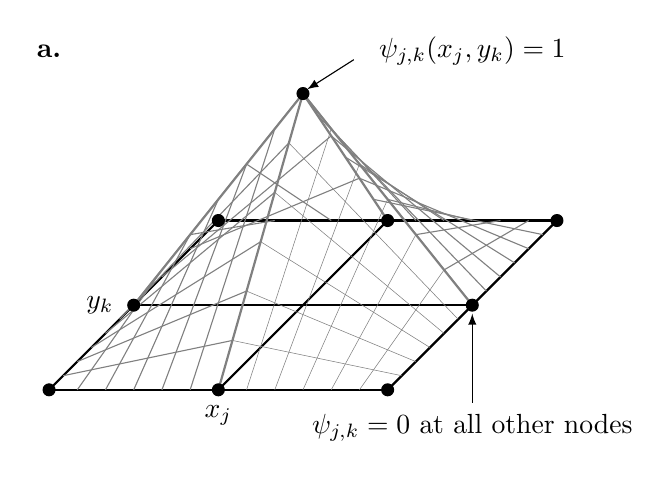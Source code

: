 \begin{tikzpicture}[scale=8.6cm/16.0cm]
% min x = 0, max x = 12  so  width = 12 cm, but we pad
% 8.6cm is one-column width for J Glaciol
%\begin{tikzpicture}[scale=0.5]

  % strong grid around elements
  \draw[thick] (0,0) -- (8,0);
  \draw[thick] (2,2) -- (10,2);
  \draw[thick] (4,4) -- (12,4);
  \draw[thick] (0,0) -- (4,4);
  \draw[thick] (4,0) -- (8,4);
  \draw[thick] (8,0) -- (12,4);

  \def\ytop{7};

  % tent lines
  \draw[gray,thick] (6,\ytop) -- (4,0);
  \draw[gray,thick] (6,\ytop) -- (2,2);
  \draw[gray,thick] (6,\ytop) -- (10,2);
  \draw[gray,thick] (6,\ytop) -- (8,4);

  \def\dx{(10.0-6.0)/6};
  \def\dy{(2.0-\ytop)/6};
  \foreach \jj in {1,...,5}
  {
       \draw[gray,very thin] ({6+\jj*\dx},{\ytop+\jj*\dy}) -- ({4+(4/6)*\jj},0.0);
  }

  \def\dx{(4.0-6.0)/6};
  \def\dy{(0.0-\ytop)/6};
  \foreach \jj in {1,...,5}
  {
       \draw[gray,very thin] ({6+\jj*\dx},{\ytop+\jj*\dy}) -- ({10-(2/6)*\jj},{2-(2/6)*\jj});
  }

  \def\dx{(2.0-6.0)/6};
  \def\dy{(2.0-\ytop)/6};
  \foreach \jj in {1,...,5}
  {
       \draw[gray,thin] ({6+\jj*\dx},{\ytop+\jj*\dy}) -- ({4-(4/6)*\jj},0.0);
  }

  \def\dx{(4.0-6.0)/6};
  \def\dy{(0.0-\ytop)/6};
  \foreach \jj in {1,...,5}
  {
       \draw[gray,thin] ({6+\jj*\dx},{\ytop+\jj*\dy}) -- ({2-(2/6)*\jj},{2-(2/6)*\jj});
  }

  \def\dx{(10.0-6.0)/6};
  \def\dy{(2.0-\ytop)/6};
  \foreach \jj in {1,...,5}
  {
       \draw[gray,thin] ({6+\jj*\dx},{\ytop+\jj*\dy}) -- ({8+(4/6)*\jj},4.0);
  }

  \def\dx{(8.0-6.0)/6};
  \def\dy{(4.0-\ytop)/6};
  \foreach \jj in {1,...,5}
  {
       \draw[gray,thin] ({6+\jj*\dx},{\ytop+\jj*\dy}) -- ({10+(2/6)*\jj},{2+(2/6)*\jj});
  }

  \def\dx{(2.0-6.0)/3};
  \def\dy{(2.0-\ytop)/3};
  \foreach \jj in {1,...,2}  % reduce clutter
  {
       \draw[gray,thin] ({6+\jj*\dx},{\ytop+\jj*\dy}) -- ({8-(4/3)*\jj},4.0);
  }

  \def\dx{(8.0-6.0)/3};
  \def\dy{(4.0-\ytop)/3};
  \foreach \jj in {1,...,2}
  {
       \draw[gray,thin] ({6+\jj*\dx},{\ytop+\jj*\dy}) -- ({2+(2/3)*\jj},{2+(2/3)*\jj});
  }

  % nodes in base plane
  \filldraw (0,0) circle (4pt);
  \filldraw (4,0) circle (4pt);
  \filldraw (8,0) circle (4pt);
  \filldraw (2,2) circle (4pt);
  %\filldraw (6,2) circle (4pt);   % (x_j,y_k) is at (6,2)
  \filldraw (10,2) circle (4pt);
  \filldraw (4,4) circle (4pt);
  \filldraw (8,4) circle (4pt);
  \filldraw (12,4) circle (4pt);

  % node at tent top
  \filldraw (6,\ytop) circle (4pt);

  % annotate
  \draw (10,\ytop+1.0) node {$\psi_{j,k}(x_j,y_k)=1$};
  \draw[-latex] (7.2,\ytop+0.8) -- (6.1,\ytop+0.1);
  \draw (10,-0.9) node {$\psi_{j,k}=0$ at all other nodes};
  \draw[-latex] (10,-0.3) -- (10,1.8);

  % label center point
  \draw (4,-0.6) node {$x_j$};
  \draw (1.2,2) node {$y_k$};

  % label as "a"
  \tikzstyle{fontbf} = [font=\bf]
  \draw (0,8) node[fontbf] {a.};

\end{tikzpicture}
